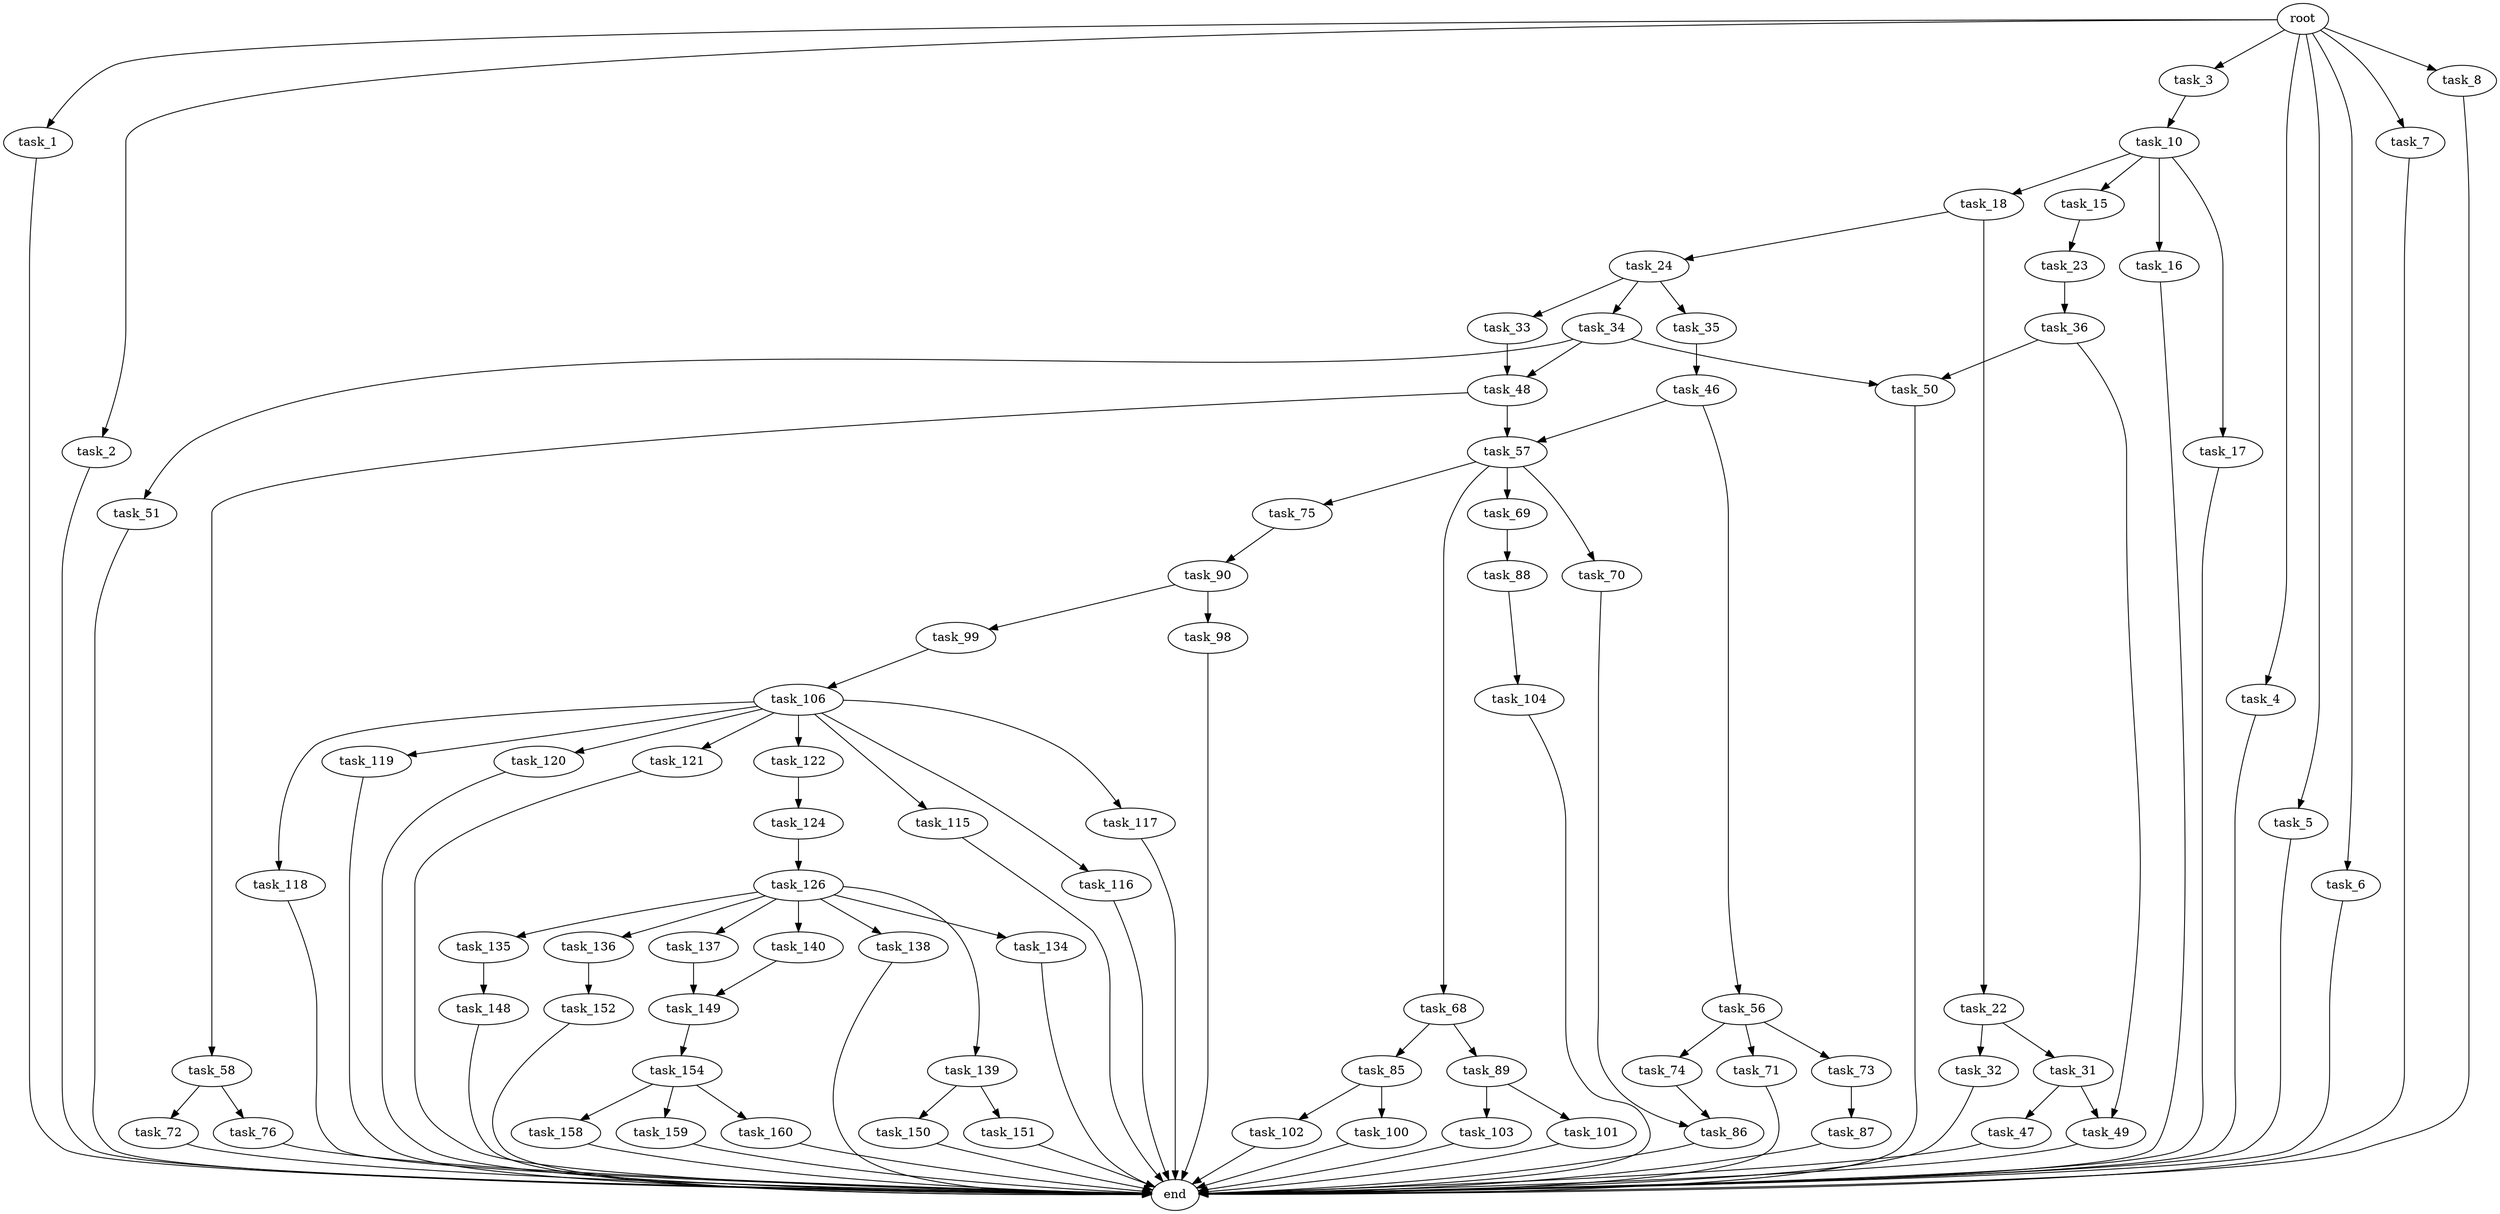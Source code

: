 digraph G {
  root [size="0.000000"];
  task_1 [size="782757789696.000000"];
  task_2 [size="718463617350.000000"];
  task_3 [size="434770709.000000"];
  task_4 [size="228490339229.000000"];
  task_5 [size="3610344534.000000"];
  task_6 [size="549755813888.000000"];
  task_7 [size="549755813888.000000"];
  task_8 [size="1142920571116.000000"];
  task_10 [size="28991029248.000000"];
  task_15 [size="782757789696.000000"];
  task_16 [size="27069027940.000000"];
  task_17 [size="1194216006.000000"];
  task_18 [size="50815988179.000000"];
  task_22 [size="1300057635.000000"];
  task_23 [size="1073741824000.000000"];
  task_24 [size="28991029248.000000"];
  task_31 [size="441158216439.000000"];
  task_32 [size="28991029248.000000"];
  task_33 [size="223785900099.000000"];
  task_34 [size="1073741824000.000000"];
  task_35 [size="28151683433.000000"];
  task_36 [size="22666172339.000000"];
  task_46 [size="134217728000.000000"];
  task_47 [size="44733345438.000000"];
  task_48 [size="554962149968.000000"];
  task_49 [size="231928233984.000000"];
  task_50 [size="16555144652.000000"];
  task_51 [size="368293445632.000000"];
  task_56 [size="309347300807.000000"];
  task_57 [size="1329775602430.000000"];
  task_58 [size="231928233984.000000"];
  task_68 [size="254825199594.000000"];
  task_69 [size="549755813888.000000"];
  task_70 [size="503181183342.000000"];
  task_71 [size="368293445632.000000"];
  task_72 [size="28991029248.000000"];
  task_73 [size="12812634195.000000"];
  task_74 [size="586248712649.000000"];
  task_75 [size="58300786872.000000"];
  task_76 [size="549755813888.000000"];
  task_85 [size="5280071245.000000"];
  task_86 [size="782757789696.000000"];
  task_87 [size="28991029248.000000"];
  task_88 [size="8589934592.000000"];
  task_89 [size="218850869728.000000"];
  task_90 [size="338067638606.000000"];
  task_98 [size="1752268197.000000"];
  task_99 [size="8589934592.000000"];
  task_100 [size="63887400305.000000"];
  task_101 [size="231928233984.000000"];
  task_102 [size="20099472804.000000"];
  task_103 [size="197009139446.000000"];
  task_104 [size="84775083190.000000"];
  task_106 [size="3039876305.000000"];
  task_115 [size="312641326466.000000"];
  task_116 [size="288340169825.000000"];
  task_117 [size="67417619000.000000"];
  task_118 [size="54133215651.000000"];
  task_119 [size="39109477123.000000"];
  task_120 [size="8589934592.000000"];
  task_121 [size="28991029248.000000"];
  task_122 [size="134217728000.000000"];
  task_124 [size="64840528231.000000"];
  task_126 [size="17630033380.000000"];
  task_134 [size="1073741824000.000000"];
  task_135 [size="4039209123.000000"];
  task_136 [size="20876507244.000000"];
  task_137 [size="782757789696.000000"];
  task_138 [size="1037081935745.000000"];
  task_139 [size="28991029248.000000"];
  task_140 [size="8589934592.000000"];
  task_148 [size="1118412711502.000000"];
  task_149 [size="8384548161.000000"];
  task_150 [size="68719476736.000000"];
  task_151 [size="368293445632.000000"];
  task_152 [size="24660350651.000000"];
  task_154 [size="107646301977.000000"];
  task_158 [size="134226950809.000000"];
  task_159 [size="231928233984.000000"];
  task_160 [size="12359271122.000000"];
  end [size="0.000000"];

  root -> task_1 [size="1.000000"];
  root -> task_2 [size="1.000000"];
  root -> task_3 [size="1.000000"];
  root -> task_4 [size="1.000000"];
  root -> task_5 [size="1.000000"];
  root -> task_6 [size="1.000000"];
  root -> task_7 [size="1.000000"];
  root -> task_8 [size="1.000000"];
  task_1 -> end [size="1.000000"];
  task_2 -> end [size="1.000000"];
  task_3 -> task_10 [size="33554432.000000"];
  task_4 -> end [size="1.000000"];
  task_5 -> end [size="1.000000"];
  task_6 -> end [size="1.000000"];
  task_7 -> end [size="1.000000"];
  task_8 -> end [size="1.000000"];
  task_10 -> task_15 [size="75497472.000000"];
  task_10 -> task_16 [size="75497472.000000"];
  task_10 -> task_17 [size="75497472.000000"];
  task_10 -> task_18 [size="75497472.000000"];
  task_15 -> task_23 [size="679477248.000000"];
  task_16 -> end [size="1.000000"];
  task_17 -> end [size="1.000000"];
  task_18 -> task_22 [size="75497472.000000"];
  task_18 -> task_24 [size="75497472.000000"];
  task_22 -> task_31 [size="33554432.000000"];
  task_22 -> task_32 [size="33554432.000000"];
  task_23 -> task_36 [size="838860800.000000"];
  task_24 -> task_33 [size="75497472.000000"];
  task_24 -> task_34 [size="75497472.000000"];
  task_24 -> task_35 [size="75497472.000000"];
  task_31 -> task_47 [size="301989888.000000"];
  task_31 -> task_49 [size="301989888.000000"];
  task_32 -> end [size="1.000000"];
  task_33 -> task_48 [size="209715200.000000"];
  task_34 -> task_48 [size="838860800.000000"];
  task_34 -> task_50 [size="838860800.000000"];
  task_34 -> task_51 [size="838860800.000000"];
  task_35 -> task_46 [size="536870912.000000"];
  task_36 -> task_49 [size="411041792.000000"];
  task_36 -> task_50 [size="411041792.000000"];
  task_46 -> task_56 [size="209715200.000000"];
  task_46 -> task_57 [size="209715200.000000"];
  task_47 -> end [size="1.000000"];
  task_48 -> task_57 [size="536870912.000000"];
  task_48 -> task_58 [size="536870912.000000"];
  task_49 -> end [size="1.000000"];
  task_50 -> end [size="1.000000"];
  task_51 -> end [size="1.000000"];
  task_56 -> task_71 [size="536870912.000000"];
  task_56 -> task_73 [size="536870912.000000"];
  task_56 -> task_74 [size="536870912.000000"];
  task_57 -> task_68 [size="838860800.000000"];
  task_57 -> task_69 [size="838860800.000000"];
  task_57 -> task_70 [size="838860800.000000"];
  task_57 -> task_75 [size="838860800.000000"];
  task_58 -> task_72 [size="301989888.000000"];
  task_58 -> task_76 [size="301989888.000000"];
  task_68 -> task_85 [size="301989888.000000"];
  task_68 -> task_89 [size="301989888.000000"];
  task_69 -> task_88 [size="536870912.000000"];
  task_70 -> task_86 [size="679477248.000000"];
  task_71 -> end [size="1.000000"];
  task_72 -> end [size="1.000000"];
  task_73 -> task_87 [size="209715200.000000"];
  task_74 -> task_86 [size="679477248.000000"];
  task_75 -> task_90 [size="209715200.000000"];
  task_76 -> end [size="1.000000"];
  task_85 -> task_100 [size="209715200.000000"];
  task_85 -> task_102 [size="209715200.000000"];
  task_86 -> end [size="1.000000"];
  task_87 -> end [size="1.000000"];
  task_88 -> task_104 [size="33554432.000000"];
  task_89 -> task_101 [size="209715200.000000"];
  task_89 -> task_103 [size="209715200.000000"];
  task_90 -> task_98 [size="838860800.000000"];
  task_90 -> task_99 [size="838860800.000000"];
  task_98 -> end [size="1.000000"];
  task_99 -> task_106 [size="33554432.000000"];
  task_100 -> end [size="1.000000"];
  task_101 -> end [size="1.000000"];
  task_102 -> end [size="1.000000"];
  task_103 -> end [size="1.000000"];
  task_104 -> end [size="1.000000"];
  task_106 -> task_115 [size="75497472.000000"];
  task_106 -> task_116 [size="75497472.000000"];
  task_106 -> task_117 [size="75497472.000000"];
  task_106 -> task_118 [size="75497472.000000"];
  task_106 -> task_119 [size="75497472.000000"];
  task_106 -> task_120 [size="75497472.000000"];
  task_106 -> task_121 [size="75497472.000000"];
  task_106 -> task_122 [size="75497472.000000"];
  task_115 -> end [size="1.000000"];
  task_116 -> end [size="1.000000"];
  task_117 -> end [size="1.000000"];
  task_118 -> end [size="1.000000"];
  task_119 -> end [size="1.000000"];
  task_120 -> end [size="1.000000"];
  task_121 -> end [size="1.000000"];
  task_122 -> task_124 [size="209715200.000000"];
  task_124 -> task_126 [size="134217728.000000"];
  task_126 -> task_134 [size="411041792.000000"];
  task_126 -> task_135 [size="411041792.000000"];
  task_126 -> task_136 [size="411041792.000000"];
  task_126 -> task_137 [size="411041792.000000"];
  task_126 -> task_138 [size="411041792.000000"];
  task_126 -> task_139 [size="411041792.000000"];
  task_126 -> task_140 [size="411041792.000000"];
  task_134 -> end [size="1.000000"];
  task_135 -> task_148 [size="301989888.000000"];
  task_136 -> task_152 [size="411041792.000000"];
  task_137 -> task_149 [size="679477248.000000"];
  task_138 -> end [size="1.000000"];
  task_139 -> task_150 [size="75497472.000000"];
  task_139 -> task_151 [size="75497472.000000"];
  task_140 -> task_149 [size="33554432.000000"];
  task_148 -> end [size="1.000000"];
  task_149 -> task_154 [size="838860800.000000"];
  task_150 -> end [size="1.000000"];
  task_151 -> end [size="1.000000"];
  task_152 -> end [size="1.000000"];
  task_154 -> task_158 [size="301989888.000000"];
  task_154 -> task_159 [size="301989888.000000"];
  task_154 -> task_160 [size="301989888.000000"];
  task_158 -> end [size="1.000000"];
  task_159 -> end [size="1.000000"];
  task_160 -> end [size="1.000000"];
}

